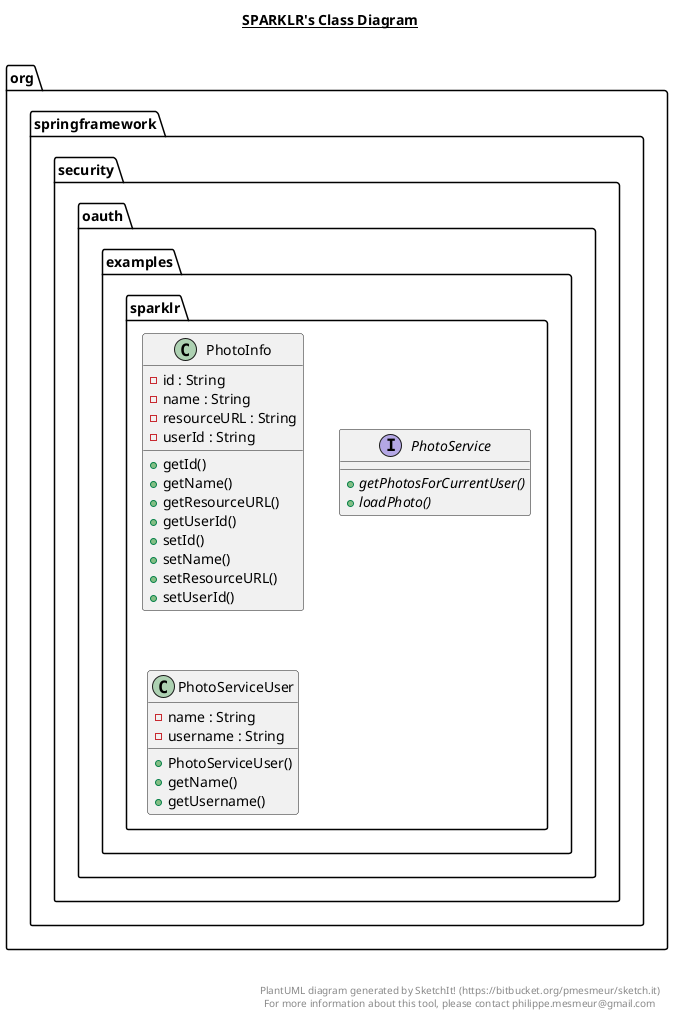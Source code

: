 @startuml

title __SPARKLR's Class Diagram__\n

  namespace org.springframework.security.oauth.examples.sparklr {
    class org.springframework.security.oauth.examples.sparklr.PhotoInfo {
        - id : String
        - name : String
        - resourceURL : String
        - userId : String
        + getId()
        + getName()
        + getResourceURL()
        + getUserId()
        + setId()
        + setName()
        + setResourceURL()
        + setUserId()
    }
  }
  

  namespace org.springframework.security.oauth.examples.sparklr {
    interface org.springframework.security.oauth.examples.sparklr.PhotoService {
        {abstract} + getPhotosForCurrentUser()
        {abstract} + loadPhoto()
    }
  }
  

  namespace org.springframework.security.oauth.examples.sparklr {
    class org.springframework.security.oauth.examples.sparklr.PhotoServiceUser {
        - name : String
        - username : String
        + PhotoServiceUser()
        + getName()
        + getUsername()
    }
  }
  



right footer


PlantUML diagram generated by SketchIt! (https://bitbucket.org/pmesmeur/sketch.it)
For more information about this tool, please contact philippe.mesmeur@gmail.com
endfooter

@enduml
